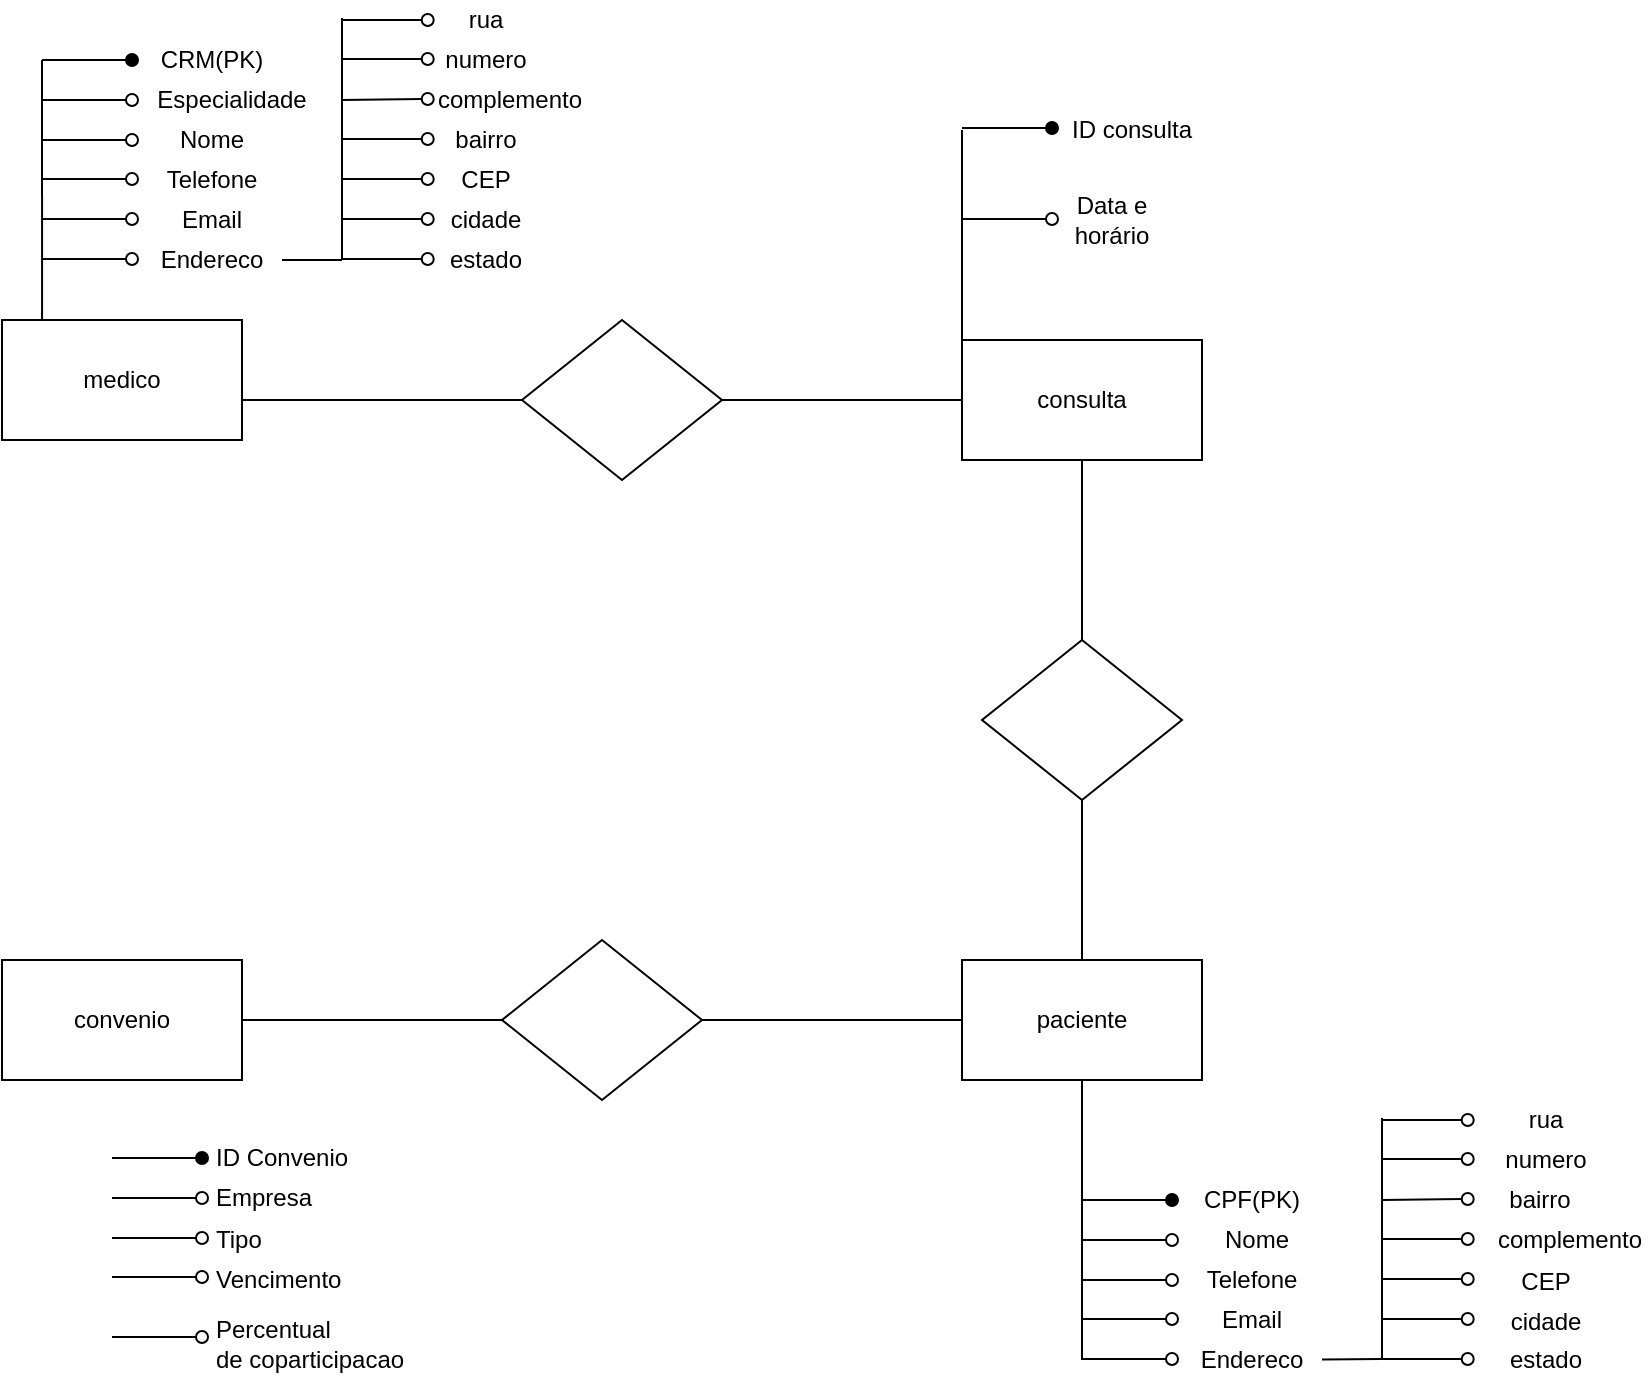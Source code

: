 <mxfile version="24.2.2" type="github">
  <diagram id="R2lEEEUBdFMjLlhIrx00" name="Page-1">
    <mxGraphModel dx="1756" dy="579" grid="1" gridSize="10" guides="1" tooltips="1" connect="1" arrows="1" fold="1" page="1" pageScale="1" pageWidth="850" pageHeight="1100" math="0" shadow="0" extFonts="Permanent Marker^https://fonts.googleapis.com/css?family=Permanent+Marker">
      <root>
        <mxCell id="0" />
        <mxCell id="1" parent="0" />
        <mxCell id="XMl1va9vYv1i2SkBQdN0-1" value="medico" style="rounded=0;whiteSpace=wrap;html=1;" parent="1" vertex="1">
          <mxGeometry x="-820" y="210" width="120" height="60" as="geometry" />
        </mxCell>
        <mxCell id="XMl1va9vYv1i2SkBQdN0-2" value="consulta" style="rounded=0;whiteSpace=wrap;html=1;" parent="1" vertex="1">
          <mxGeometry x="-340" y="220" width="120" height="60" as="geometry" />
        </mxCell>
        <mxCell id="XMl1va9vYv1i2SkBQdN0-3" value="paciente" style="rounded=0;whiteSpace=wrap;html=1;" parent="1" vertex="1">
          <mxGeometry x="-340" y="530" width="120" height="60" as="geometry" />
        </mxCell>
        <mxCell id="XMl1va9vYv1i2SkBQdN0-4" value="convenio" style="rounded=0;whiteSpace=wrap;html=1;" parent="1" vertex="1">
          <mxGeometry x="-820" y="530" width="120" height="60" as="geometry" />
        </mxCell>
        <mxCell id="XMl1va9vYv1i2SkBQdN0-5" value="" style="rhombus;whiteSpace=wrap;html=1;" parent="1" vertex="1">
          <mxGeometry x="-560" y="210" width="100" height="80" as="geometry" />
        </mxCell>
        <mxCell id="XMl1va9vYv1i2SkBQdN0-6" value="" style="rhombus;whiteSpace=wrap;html=1;" parent="1" vertex="1">
          <mxGeometry x="-330" y="370" width="100" height="80" as="geometry" />
        </mxCell>
        <mxCell id="XMl1va9vYv1i2SkBQdN0-7" value="" style="rhombus;whiteSpace=wrap;html=1;" parent="1" vertex="1">
          <mxGeometry x="-570" y="520" width="100" height="80" as="geometry" />
        </mxCell>
        <mxCell id="XMl1va9vYv1i2SkBQdN0-8" value="" style="endArrow=none;html=1;rounded=0;entryX=0;entryY=0.5;entryDx=0;entryDy=0;" parent="1" target="XMl1va9vYv1i2SkBQdN0-5" edge="1">
          <mxGeometry width="50" height="50" relative="1" as="geometry">
            <mxPoint x="-700" y="250" as="sourcePoint" />
            <mxPoint x="-650" y="200" as="targetPoint" />
          </mxGeometry>
        </mxCell>
        <mxCell id="XMl1va9vYv1i2SkBQdN0-10" value="" style="endArrow=none;html=1;rounded=0;entryX=0;entryY=0.5;entryDx=0;entryDy=0;" parent="1" target="XMl1va9vYv1i2SkBQdN0-2" edge="1">
          <mxGeometry width="50" height="50" relative="1" as="geometry">
            <mxPoint x="-460" y="250" as="sourcePoint" />
            <mxPoint x="-410" y="200" as="targetPoint" />
          </mxGeometry>
        </mxCell>
        <mxCell id="XMl1va9vYv1i2SkBQdN0-11" value="" style="endArrow=none;html=1;rounded=0;exitX=0.5;exitY=0;exitDx=0;exitDy=0;" parent="1" source="XMl1va9vYv1i2SkBQdN0-6" edge="1">
          <mxGeometry width="50" height="50" relative="1" as="geometry">
            <mxPoint x="-330" y="330" as="sourcePoint" />
            <mxPoint x="-280" y="280" as="targetPoint" />
          </mxGeometry>
        </mxCell>
        <mxCell id="XMl1va9vYv1i2SkBQdN0-12" value="" style="endArrow=none;html=1;rounded=0;exitX=0.5;exitY=0;exitDx=0;exitDy=0;" parent="1" source="XMl1va9vYv1i2SkBQdN0-3" edge="1">
          <mxGeometry width="50" height="50" relative="1" as="geometry">
            <mxPoint x="-330" y="500" as="sourcePoint" />
            <mxPoint x="-280" y="450" as="targetPoint" />
          </mxGeometry>
        </mxCell>
        <mxCell id="XMl1va9vYv1i2SkBQdN0-13" value="" style="endArrow=none;html=1;rounded=0;exitX=1;exitY=0.5;exitDx=0;exitDy=0;" parent="1" source="XMl1va9vYv1i2SkBQdN0-7" edge="1">
          <mxGeometry width="50" height="50" relative="1" as="geometry">
            <mxPoint x="-390" y="610" as="sourcePoint" />
            <mxPoint x="-340" y="560" as="targetPoint" />
          </mxGeometry>
        </mxCell>
        <mxCell id="XMl1va9vYv1i2SkBQdN0-14" value="" style="endArrow=none;html=1;rounded=0;entryX=0;entryY=0.5;entryDx=0;entryDy=0;" parent="1" target="XMl1va9vYv1i2SkBQdN0-7" edge="1">
          <mxGeometry width="50" height="50" relative="1" as="geometry">
            <mxPoint x="-700" y="560" as="sourcePoint" />
            <mxPoint x="-650" y="510" as="targetPoint" />
          </mxGeometry>
        </mxCell>
        <mxCell id="XMl1va9vYv1i2SkBQdN0-15" value="" style="endArrow=none;html=1;rounded=0;startArrow=oval;startFill=1;" parent="1" edge="1">
          <mxGeometry width="50" height="50" relative="1" as="geometry">
            <mxPoint x="-755" y="80" as="sourcePoint" />
            <mxPoint x="-800" y="80" as="targetPoint" />
          </mxGeometry>
        </mxCell>
        <mxCell id="XMl1va9vYv1i2SkBQdN0-17" value="CRM(PK)" style="text;html=1;align=center;verticalAlign=middle;whiteSpace=wrap;rounded=0;" parent="1" vertex="1">
          <mxGeometry x="-750" y="70" width="70" height="20" as="geometry" />
        </mxCell>
        <mxCell id="XMl1va9vYv1i2SkBQdN0-19" value="" style="endArrow=none;html=1;rounded=0;startArrow=oval;startFill=0;" parent="1" edge="1">
          <mxGeometry width="50" height="50" relative="1" as="geometry">
            <mxPoint x="-755" y="100" as="sourcePoint" />
            <mxPoint x="-800" y="100" as="targetPoint" />
          </mxGeometry>
        </mxCell>
        <mxCell id="XMl1va9vYv1i2SkBQdN0-20" value="" style="endArrow=none;html=1;rounded=0;startArrow=oval;startFill=0;" parent="1" edge="1">
          <mxGeometry width="50" height="50" relative="1" as="geometry">
            <mxPoint x="-755" y="120" as="sourcePoint" />
            <mxPoint x="-800" y="120" as="targetPoint" />
          </mxGeometry>
        </mxCell>
        <mxCell id="XMl1va9vYv1i2SkBQdN0-21" value="" style="endArrow=none;html=1;rounded=0;startArrow=oval;startFill=0;" parent="1" edge="1">
          <mxGeometry width="50" height="50" relative="1" as="geometry">
            <mxPoint x="-755" y="139.5" as="sourcePoint" />
            <mxPoint x="-800" y="139.5" as="targetPoint" />
          </mxGeometry>
        </mxCell>
        <mxCell id="XMl1va9vYv1i2SkBQdN0-22" value="Especialidade" style="text;html=1;align=center;verticalAlign=middle;whiteSpace=wrap;rounded=0;" parent="1" vertex="1">
          <mxGeometry x="-750" y="90" width="90" height="20" as="geometry" />
        </mxCell>
        <mxCell id="XMl1va9vYv1i2SkBQdN0-23" value="Nome" style="text;html=1;align=center;verticalAlign=middle;whiteSpace=wrap;rounded=0;" parent="1" vertex="1">
          <mxGeometry x="-750" y="110" width="70" height="20" as="geometry" />
        </mxCell>
        <mxCell id="XMl1va9vYv1i2SkBQdN0-24" value="Telefone" style="text;html=1;align=center;verticalAlign=middle;whiteSpace=wrap;rounded=0;" parent="1" vertex="1">
          <mxGeometry x="-750" y="130" width="70" height="20" as="geometry" />
        </mxCell>
        <mxCell id="XMl1va9vYv1i2SkBQdN0-25" value="" style="endArrow=none;html=1;rounded=0;startArrow=oval;startFill=0;" parent="1" edge="1">
          <mxGeometry width="50" height="50" relative="1" as="geometry">
            <mxPoint x="-755" y="159.5" as="sourcePoint" />
            <mxPoint x="-800" y="159.5" as="targetPoint" />
          </mxGeometry>
        </mxCell>
        <mxCell id="XMl1va9vYv1i2SkBQdN0-26" value="Email" style="text;html=1;align=center;verticalAlign=middle;whiteSpace=wrap;rounded=0;" parent="1" vertex="1">
          <mxGeometry x="-750" y="150" width="70" height="20" as="geometry" />
        </mxCell>
        <mxCell id="XMl1va9vYv1i2SkBQdN0-27" value="" style="endArrow=none;html=1;rounded=0;startArrow=oval;startFill=0;" parent="1" edge="1">
          <mxGeometry width="50" height="50" relative="1" as="geometry">
            <mxPoint x="-755" y="179.5" as="sourcePoint" />
            <mxPoint x="-800" y="179.5" as="targetPoint" />
          </mxGeometry>
        </mxCell>
        <mxCell id="XMl1va9vYv1i2SkBQdN0-28" value="Endereco" style="text;html=1;align=center;verticalAlign=middle;whiteSpace=wrap;rounded=0;" parent="1" vertex="1">
          <mxGeometry x="-750" y="170" width="70" height="20" as="geometry" />
        </mxCell>
        <mxCell id="XMl1va9vYv1i2SkBQdN0-29" value="" style="endArrow=none;html=1;rounded=0;exitX=0.167;exitY=0;exitDx=0;exitDy=0;exitPerimeter=0;" parent="1" source="XMl1va9vYv1i2SkBQdN0-1" edge="1">
          <mxGeometry width="50" height="50" relative="1" as="geometry">
            <mxPoint x="-850" y="80" as="sourcePoint" />
            <mxPoint x="-800" y="80" as="targetPoint" />
          </mxGeometry>
        </mxCell>
        <mxCell id="XMl1va9vYv1i2SkBQdN0-49" value="" style="group" parent="1" vertex="1" connectable="0">
          <mxGeometry x="-650" y="50" width="120" height="140" as="geometry" />
        </mxCell>
        <mxCell id="XMl1va9vYv1i2SkBQdN0-30" value="" style="endArrow=none;html=1;rounded=0;startArrow=oval;startFill=0;" parent="XMl1va9vYv1i2SkBQdN0-49" edge="1">
          <mxGeometry width="50" height="50" relative="1" as="geometry">
            <mxPoint x="42.857" y="29.5" as="sourcePoint" />
            <mxPoint y="29.5" as="targetPoint" />
          </mxGeometry>
        </mxCell>
        <mxCell id="XMl1va9vYv1i2SkBQdN0-31" value="" style="endArrow=none;html=1;rounded=0;startArrow=oval;startFill=0;" parent="XMl1va9vYv1i2SkBQdN0-49" edge="1">
          <mxGeometry width="50" height="50" relative="1" as="geometry">
            <mxPoint x="42.857" y="49.5" as="sourcePoint" />
            <mxPoint y="50" as="targetPoint" />
          </mxGeometry>
        </mxCell>
        <mxCell id="XMl1va9vYv1i2SkBQdN0-33" value="" style="endArrow=none;html=1;rounded=0;startArrow=oval;startFill=0;" parent="XMl1va9vYv1i2SkBQdN0-49" edge="1">
          <mxGeometry width="50" height="50" relative="1" as="geometry">
            <mxPoint x="42.857" y="109.5" as="sourcePoint" />
            <mxPoint y="109.5" as="targetPoint" />
          </mxGeometry>
        </mxCell>
        <mxCell id="XMl1va9vYv1i2SkBQdN0-34" value="" style="endArrow=none;html=1;rounded=0;startArrow=oval;startFill=0;" parent="XMl1va9vYv1i2SkBQdN0-49" edge="1">
          <mxGeometry width="50" height="50" relative="1" as="geometry">
            <mxPoint x="42.857" y="69.5" as="sourcePoint" />
            <mxPoint y="69.5" as="targetPoint" />
          </mxGeometry>
        </mxCell>
        <mxCell id="XMl1va9vYv1i2SkBQdN0-35" value="" style="endArrow=none;html=1;rounded=0;startArrow=oval;startFill=0;" parent="XMl1va9vYv1i2SkBQdN0-49" edge="1">
          <mxGeometry width="50" height="50" relative="1" as="geometry">
            <mxPoint x="42.857" y="89.5" as="sourcePoint" />
            <mxPoint y="89.5" as="targetPoint" />
          </mxGeometry>
        </mxCell>
        <mxCell id="XMl1va9vYv1i2SkBQdN0-36" value="" style="endArrow=none;html=1;rounded=0;startArrow=oval;startFill=0;" parent="XMl1va9vYv1i2SkBQdN0-49" edge="1">
          <mxGeometry width="50" height="50" relative="1" as="geometry">
            <mxPoint x="42.857" y="129.5" as="sourcePoint" />
            <mxPoint y="129.5" as="targetPoint" />
          </mxGeometry>
        </mxCell>
        <mxCell id="XMl1va9vYv1i2SkBQdN0-39" value="numero" style="text;html=1;align=center;verticalAlign=middle;whiteSpace=wrap;rounded=0;" parent="XMl1va9vYv1i2SkBQdN0-49" vertex="1">
          <mxGeometry x="47.619" y="19" width="47.619" height="21" as="geometry" />
        </mxCell>
        <mxCell id="XMl1va9vYv1i2SkBQdN0-40" value="complemento" style="text;html=1;align=center;verticalAlign=middle;whiteSpace=wrap;rounded=0;" parent="XMl1va9vYv1i2SkBQdN0-49" vertex="1">
          <mxGeometry x="47.619" y="39" width="72.381" height="21" as="geometry" />
        </mxCell>
        <mxCell id="XMl1va9vYv1i2SkBQdN0-41" value="bairro" style="text;html=1;align=center;verticalAlign=middle;whiteSpace=wrap;rounded=0;" parent="XMl1va9vYv1i2SkBQdN0-49" vertex="1">
          <mxGeometry x="47.619" y="59.0" width="47.619" height="21" as="geometry" />
        </mxCell>
        <mxCell id="XMl1va9vYv1i2SkBQdN0-42" value="CEP" style="text;html=1;align=center;verticalAlign=middle;whiteSpace=wrap;rounded=0;" parent="XMl1va9vYv1i2SkBQdN0-49" vertex="1">
          <mxGeometry x="47.619" y="79" width="47.619" height="21" as="geometry" />
        </mxCell>
        <mxCell id="XMl1va9vYv1i2SkBQdN0-43" value="cidade" style="text;html=1;align=center;verticalAlign=middle;whiteSpace=wrap;rounded=0;" parent="XMl1va9vYv1i2SkBQdN0-49" vertex="1">
          <mxGeometry x="47.619" y="99" width="47.619" height="21" as="geometry" />
        </mxCell>
        <mxCell id="XMl1va9vYv1i2SkBQdN0-32" value="" style="endArrow=none;html=1;rounded=0;startArrow=oval;startFill=0;" parent="XMl1va9vYv1i2SkBQdN0-49" edge="1">
          <mxGeometry width="50" height="50" relative="1" as="geometry">
            <mxPoint x="42.857" y="10" as="sourcePoint" />
            <mxPoint y="10" as="targetPoint" />
          </mxGeometry>
        </mxCell>
        <mxCell id="XMl1va9vYv1i2SkBQdN0-38" value="rua" style="text;html=1;align=center;verticalAlign=middle;whiteSpace=wrap;rounded=0;" parent="XMl1va9vYv1i2SkBQdN0-49" vertex="1">
          <mxGeometry x="47.619" width="47.619" height="20" as="geometry" />
        </mxCell>
        <mxCell id="XMl1va9vYv1i2SkBQdN0-44" value="estado" style="text;html=1;align=center;verticalAlign=middle;whiteSpace=wrap;rounded=0;" parent="XMl1va9vYv1i2SkBQdN0-49" vertex="1">
          <mxGeometry x="47.619" y="119" width="47.619" height="21" as="geometry" />
        </mxCell>
        <mxCell id="XMl1va9vYv1i2SkBQdN0-45" value="" style="endArrow=none;html=1;rounded=0;" parent="XMl1va9vYv1i2SkBQdN0-49" edge="1">
          <mxGeometry width="50" height="50" relative="1" as="geometry">
            <mxPoint y="130" as="sourcePoint" />
            <mxPoint y="9" as="targetPoint" />
          </mxGeometry>
        </mxCell>
        <mxCell id="XMl1va9vYv1i2SkBQdN0-50" value="" style="endArrow=none;html=1;rounded=0;exitX=1;exitY=0.5;exitDx=0;exitDy=0;" parent="1" source="XMl1va9vYv1i2SkBQdN0-28" edge="1">
          <mxGeometry width="50" height="50" relative="1" as="geometry">
            <mxPoint x="-700" y="230" as="sourcePoint" />
            <mxPoint x="-650" y="180" as="targetPoint" />
          </mxGeometry>
        </mxCell>
        <mxCell id="XMl1va9vYv1i2SkBQdN0-51" value="" style="endArrow=none;html=1;rounded=0;startArrow=oval;startFill=1;" parent="1" edge="1">
          <mxGeometry width="50" height="50" relative="1" as="geometry">
            <mxPoint x="-295" y="114" as="sourcePoint" />
            <mxPoint x="-340" y="114" as="targetPoint" />
          </mxGeometry>
        </mxCell>
        <mxCell id="XMl1va9vYv1i2SkBQdN0-52" value="ID consulta" style="text;html=1;align=center;verticalAlign=middle;whiteSpace=wrap;rounded=0;" parent="1" vertex="1">
          <mxGeometry x="-290" y="104.5" width="70" height="20" as="geometry" />
        </mxCell>
        <mxCell id="XMl1va9vYv1i2SkBQdN0-53" value="" style="endArrow=none;html=1;rounded=0;startArrow=oval;startFill=0;" parent="1" edge="1">
          <mxGeometry width="50" height="50" relative="1" as="geometry">
            <mxPoint x="-295" y="159.5" as="sourcePoint" />
            <mxPoint x="-340" y="159.5" as="targetPoint" />
          </mxGeometry>
        </mxCell>
        <mxCell id="XMl1va9vYv1i2SkBQdN0-54" value="Data e horário" style="text;html=1;align=center;verticalAlign=middle;whiteSpace=wrap;rounded=0;" parent="1" vertex="1">
          <mxGeometry x="-300" y="150" width="70" height="20" as="geometry" />
        </mxCell>
        <mxCell id="w4AAAETD3FH_SRSaghTv-1" value="" style="endArrow=none;html=1;rounded=0;exitX=0;exitY=0;exitDx=0;exitDy=0;" edge="1" parent="1" source="XMl1va9vYv1i2SkBQdN0-2">
          <mxGeometry width="50" height="50" relative="1" as="geometry">
            <mxPoint x="-350" y="220" as="sourcePoint" />
            <mxPoint x="-340" y="115" as="targetPoint" />
          </mxGeometry>
        </mxCell>
        <mxCell id="w4AAAETD3FH_SRSaghTv-2" value="" style="endArrow=none;html=1;rounded=0;startArrow=oval;startFill=1;" edge="1" parent="1">
          <mxGeometry width="50" height="50" relative="1" as="geometry">
            <mxPoint x="-235" y="650" as="sourcePoint" />
            <mxPoint x="-280" y="650" as="targetPoint" />
          </mxGeometry>
        </mxCell>
        <mxCell id="w4AAAETD3FH_SRSaghTv-3" value="CPF(PK)" style="text;html=1;align=center;verticalAlign=middle;whiteSpace=wrap;rounded=0;" vertex="1" parent="1">
          <mxGeometry x="-230" y="640" width="70" height="20" as="geometry" />
        </mxCell>
        <mxCell id="w4AAAETD3FH_SRSaghTv-4" value="" style="endArrow=none;html=1;rounded=0;startArrow=oval;startFill=0;" edge="1" parent="1">
          <mxGeometry width="50" height="50" relative="1" as="geometry">
            <mxPoint x="-235" y="670" as="sourcePoint" />
            <mxPoint x="-280" y="670" as="targetPoint" />
          </mxGeometry>
        </mxCell>
        <mxCell id="w4AAAETD3FH_SRSaghTv-5" value="" style="endArrow=none;html=1;rounded=0;startArrow=oval;startFill=0;" edge="1" parent="1">
          <mxGeometry width="50" height="50" relative="1" as="geometry">
            <mxPoint x="-235" y="690" as="sourcePoint" />
            <mxPoint x="-280" y="690" as="targetPoint" />
          </mxGeometry>
        </mxCell>
        <mxCell id="w4AAAETD3FH_SRSaghTv-6" value="" style="endArrow=none;html=1;rounded=0;startArrow=oval;startFill=0;" edge="1" parent="1">
          <mxGeometry width="50" height="50" relative="1" as="geometry">
            <mxPoint x="-235" y="709.5" as="sourcePoint" />
            <mxPoint x="-280" y="709.5" as="targetPoint" />
          </mxGeometry>
        </mxCell>
        <mxCell id="w4AAAETD3FH_SRSaghTv-7" value="Nome" style="text;html=1;align=center;verticalAlign=middle;whiteSpace=wrap;rounded=0;" vertex="1" parent="1">
          <mxGeometry x="-230" y="660" width="75" height="20" as="geometry" />
        </mxCell>
        <mxCell id="w4AAAETD3FH_SRSaghTv-8" value="Telefone" style="text;html=1;align=center;verticalAlign=middle;whiteSpace=wrap;rounded=0;" vertex="1" parent="1">
          <mxGeometry x="-230" y="680" width="70" height="20" as="geometry" />
        </mxCell>
        <mxCell id="w4AAAETD3FH_SRSaghTv-9" value="Email" style="text;html=1;align=center;verticalAlign=middle;whiteSpace=wrap;rounded=0;" vertex="1" parent="1">
          <mxGeometry x="-230" y="700" width="70" height="20" as="geometry" />
        </mxCell>
        <mxCell id="w4AAAETD3FH_SRSaghTv-10" value="" style="endArrow=none;html=1;rounded=0;startArrow=oval;startFill=0;" edge="1" parent="1">
          <mxGeometry width="50" height="50" relative="1" as="geometry">
            <mxPoint x="-235" y="729.5" as="sourcePoint" />
            <mxPoint x="-280" y="729.5" as="targetPoint" />
          </mxGeometry>
        </mxCell>
        <mxCell id="w4AAAETD3FH_SRSaghTv-11" value="Endereco" style="text;html=1;align=center;verticalAlign=middle;whiteSpace=wrap;rounded=0;" vertex="1" parent="1">
          <mxGeometry x="-230" y="720" width="70" height="20" as="geometry" />
        </mxCell>
        <mxCell id="w4AAAETD3FH_SRSaghTv-30" value="" style="endArrow=none;html=1;rounded=0;" edge="1" parent="1" source="w4AAAETD3FH_SRSaghTv-11">
          <mxGeometry width="50" height="50" relative="1" as="geometry">
            <mxPoint x="-160" y="729.5" as="sourcePoint" />
            <mxPoint x="-130" y="729.5" as="targetPoint" />
          </mxGeometry>
        </mxCell>
        <mxCell id="w4AAAETD3FH_SRSaghTv-31" value="" style="endArrow=none;html=1;rounded=0;" edge="1" parent="1">
          <mxGeometry width="50" height="50" relative="1" as="geometry">
            <mxPoint x="-280" y="730" as="sourcePoint" />
            <mxPoint x="-280" y="590" as="targetPoint" />
          </mxGeometry>
        </mxCell>
        <mxCell id="w4AAAETD3FH_SRSaghTv-15" value="" style="endArrow=none;html=1;rounded=0;startArrow=oval;startFill=0;" edge="1" parent="1">
          <mxGeometry width="50" height="50" relative="1" as="geometry">
            <mxPoint x="-87.143" y="629.5" as="sourcePoint" />
            <mxPoint x="-130" y="629.5" as="targetPoint" />
          </mxGeometry>
        </mxCell>
        <mxCell id="w4AAAETD3FH_SRSaghTv-16" value="" style="endArrow=none;html=1;rounded=0;startArrow=oval;startFill=0;" edge="1" parent="1">
          <mxGeometry width="50" height="50" relative="1" as="geometry">
            <mxPoint x="-87.143" y="649.5" as="sourcePoint" />
            <mxPoint x="-130" y="650" as="targetPoint" />
          </mxGeometry>
        </mxCell>
        <mxCell id="w4AAAETD3FH_SRSaghTv-17" value="" style="endArrow=none;html=1;rounded=0;startArrow=oval;startFill=0;" edge="1" parent="1">
          <mxGeometry width="50" height="50" relative="1" as="geometry">
            <mxPoint x="-87.143" y="709.5" as="sourcePoint" />
            <mxPoint x="-130" y="709.5" as="targetPoint" />
          </mxGeometry>
        </mxCell>
        <mxCell id="w4AAAETD3FH_SRSaghTv-18" value="" style="endArrow=none;html=1;rounded=0;startArrow=oval;startFill=0;" edge="1" parent="1">
          <mxGeometry width="50" height="50" relative="1" as="geometry">
            <mxPoint x="-87.143" y="669.5" as="sourcePoint" />
            <mxPoint x="-130" y="669.5" as="targetPoint" />
          </mxGeometry>
        </mxCell>
        <mxCell id="w4AAAETD3FH_SRSaghTv-19" value="" style="endArrow=none;html=1;rounded=0;startArrow=oval;startFill=0;" edge="1" parent="1">
          <mxGeometry width="50" height="50" relative="1" as="geometry">
            <mxPoint x="-87.143" y="689.5" as="sourcePoint" />
            <mxPoint x="-130" y="689.5" as="targetPoint" />
          </mxGeometry>
        </mxCell>
        <mxCell id="w4AAAETD3FH_SRSaghTv-20" value="" style="endArrow=none;html=1;rounded=0;startArrow=oval;startFill=0;" edge="1" parent="1">
          <mxGeometry width="50" height="50" relative="1" as="geometry">
            <mxPoint x="-87.143" y="729.5" as="sourcePoint" />
            <mxPoint x="-130" y="729.5" as="targetPoint" />
          </mxGeometry>
        </mxCell>
        <mxCell id="w4AAAETD3FH_SRSaghTv-21" value="numero" style="text;html=1;align=center;verticalAlign=middle;whiteSpace=wrap;rounded=0;labelPosition=center;verticalLabelPosition=middle;" vertex="1" parent="1">
          <mxGeometry x="-72.001" y="619" width="47.619" height="21" as="geometry" />
        </mxCell>
        <mxCell id="w4AAAETD3FH_SRSaghTv-22" value="complemento" style="text;html=1;align=center;verticalAlign=middle;whiteSpace=wrap;rounded=0;labelPosition=center;verticalLabelPosition=middle;" vertex="1" parent="1">
          <mxGeometry x="-72.001" y="659" width="72.381" height="21" as="geometry" />
        </mxCell>
        <mxCell id="w4AAAETD3FH_SRSaghTv-23" value="bairro" style="text;html=1;align=center;verticalAlign=middle;whiteSpace=wrap;rounded=0;labelPosition=center;verticalLabelPosition=middle;" vertex="1" parent="1">
          <mxGeometry x="-72" y="639" width="42" height="21" as="geometry" />
        </mxCell>
        <mxCell id="w4AAAETD3FH_SRSaghTv-24" value="CEP" style="text;html=1;align=center;verticalAlign=middle;whiteSpace=wrap;rounded=0;labelPosition=center;verticalLabelPosition=middle;" vertex="1" parent="1">
          <mxGeometry x="-72.001" y="680" width="47.619" height="21" as="geometry" />
        </mxCell>
        <mxCell id="w4AAAETD3FH_SRSaghTv-25" value="cidade" style="text;html=1;align=center;verticalAlign=middle;whiteSpace=wrap;rounded=0;labelPosition=center;verticalLabelPosition=middle;" vertex="1" parent="1">
          <mxGeometry x="-72.001" y="700" width="47.619" height="21" as="geometry" />
        </mxCell>
        <mxCell id="w4AAAETD3FH_SRSaghTv-26" value="" style="endArrow=none;html=1;rounded=0;startArrow=oval;startFill=0;" edge="1" parent="1">
          <mxGeometry width="50" height="50" relative="1" as="geometry">
            <mxPoint x="-87.143" y="610" as="sourcePoint" />
            <mxPoint x="-130" y="610" as="targetPoint" />
          </mxGeometry>
        </mxCell>
        <mxCell id="w4AAAETD3FH_SRSaghTv-27" value="rua" style="text;html=1;align=center;verticalAlign=middle;whiteSpace=wrap;rounded=0;labelPosition=center;verticalLabelPosition=middle;" vertex="1" parent="1">
          <mxGeometry x="-72.001" y="600" width="47.619" height="20" as="geometry" />
        </mxCell>
        <mxCell id="w4AAAETD3FH_SRSaghTv-28" value="estado" style="text;html=1;align=center;verticalAlign=middle;whiteSpace=wrap;rounded=0;labelPosition=center;verticalLabelPosition=middle;" vertex="1" parent="1">
          <mxGeometry x="-72.001" y="719" width="47.619" height="21" as="geometry" />
        </mxCell>
        <mxCell id="w4AAAETD3FH_SRSaghTv-29" value="" style="endArrow=none;html=1;rounded=0;" edge="1" parent="1">
          <mxGeometry width="50" height="50" relative="1" as="geometry">
            <mxPoint x="-130" y="730" as="sourcePoint" />
            <mxPoint x="-130" y="609" as="targetPoint" />
          </mxGeometry>
        </mxCell>
        <mxCell id="w4AAAETD3FH_SRSaghTv-32" value="" style="endArrow=none;html=1;rounded=0;startArrow=oval;startFill=1;" edge="1" parent="1">
          <mxGeometry width="50" height="50" relative="1" as="geometry">
            <mxPoint x="-720" y="629" as="sourcePoint" />
            <mxPoint x="-765" y="629" as="targetPoint" />
          </mxGeometry>
        </mxCell>
        <mxCell id="w4AAAETD3FH_SRSaghTv-33" value="ID Convenio" style="text;html=1;align=left;verticalAlign=middle;whiteSpace=wrap;rounded=0;" vertex="1" parent="1">
          <mxGeometry x="-715" y="619" width="70" height="20" as="geometry" />
        </mxCell>
        <mxCell id="w4AAAETD3FH_SRSaghTv-34" value="" style="endArrow=none;html=1;rounded=0;startArrow=oval;startFill=0;" edge="1" parent="1">
          <mxGeometry width="50" height="50" relative="1" as="geometry">
            <mxPoint x="-720" y="649" as="sourcePoint" />
            <mxPoint x="-765" y="649" as="targetPoint" />
          </mxGeometry>
        </mxCell>
        <mxCell id="w4AAAETD3FH_SRSaghTv-35" value="" style="endArrow=none;html=1;rounded=0;startArrow=oval;startFill=0;" edge="1" parent="1">
          <mxGeometry width="50" height="50" relative="1" as="geometry">
            <mxPoint x="-720" y="669" as="sourcePoint" />
            <mxPoint x="-765" y="669" as="targetPoint" />
          </mxGeometry>
        </mxCell>
        <mxCell id="w4AAAETD3FH_SRSaghTv-36" value="" style="endArrow=none;html=1;rounded=0;startArrow=oval;startFill=0;" edge="1" parent="1">
          <mxGeometry width="50" height="50" relative="1" as="geometry">
            <mxPoint x="-720" y="688.5" as="sourcePoint" />
            <mxPoint x="-765" y="688.5" as="targetPoint" />
          </mxGeometry>
        </mxCell>
        <mxCell id="w4AAAETD3FH_SRSaghTv-37" value="Empresa" style="text;html=1;align=left;verticalAlign=middle;whiteSpace=wrap;rounded=0;" vertex="1" parent="1">
          <mxGeometry x="-715" y="639" width="70" height="20" as="geometry" />
        </mxCell>
        <mxCell id="w4AAAETD3FH_SRSaghTv-38" value="Tipo" style="text;html=1;align=left;verticalAlign=middle;whiteSpace=wrap;rounded=0;" vertex="1" parent="1">
          <mxGeometry x="-715" y="660" width="70" height="20" as="geometry" />
        </mxCell>
        <mxCell id="w4AAAETD3FH_SRSaghTv-40" value="Vencimento" style="text;html=1;align=left;verticalAlign=middle;whiteSpace=wrap;rounded=0;" vertex="1" parent="1">
          <mxGeometry x="-715" y="680" width="70" height="20" as="geometry" />
        </mxCell>
        <mxCell id="w4AAAETD3FH_SRSaghTv-41" value="" style="endArrow=none;html=1;rounded=0;startArrow=oval;startFill=0;" edge="1" parent="1">
          <mxGeometry width="50" height="50" relative="1" as="geometry">
            <mxPoint x="-720" y="718.5" as="sourcePoint" />
            <mxPoint x="-765" y="718.5" as="targetPoint" />
          </mxGeometry>
        </mxCell>
        <mxCell id="w4AAAETD3FH_SRSaghTv-42" value="Percentual&lt;div&gt;de coparticipacao&lt;/div&gt;" style="text;html=1;align=left;verticalAlign=middle;whiteSpace=wrap;rounded=0;" vertex="1" parent="1">
          <mxGeometry x="-715" y="709" width="105" height="26" as="geometry" />
        </mxCell>
      </root>
    </mxGraphModel>
  </diagram>
</mxfile>
